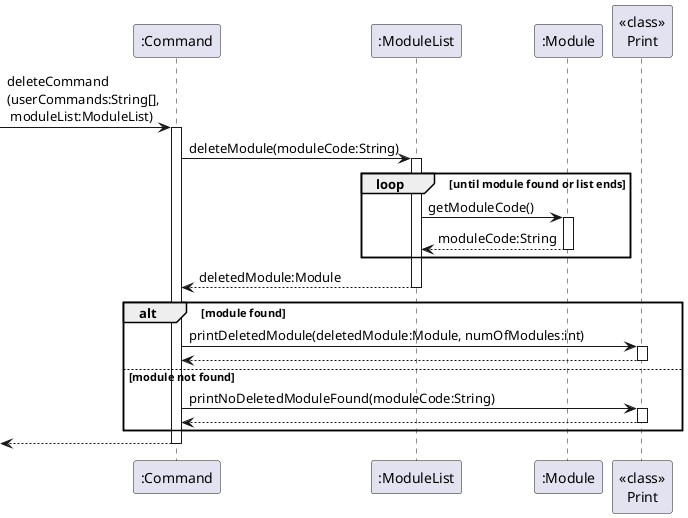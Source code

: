 @startuml

participant ":Command" as Command
participant ":ModuleList" as ML
participant ":Module" as Mod
participant "<<class>>\nPrint" as Print

[->Command : deleteCommand\n(userCommands:String[],\n moduleList:ModuleList)
activate Command
Command->ML : deleteModule(moduleCode:String)
activate ML

loop until module found or list ends
    ML -> Mod : getModuleCode()
    activate Mod
    Mod --> ML : moduleCode:String
    deactivate Mod
end
    ML --> Command : deletedModule:Module
deactivate ML

alt module found
    Command -> Print : printDeletedModule(deletedModule:Module, numOfModules:int)
    activate Print
    Print --> Command
    deactivate Print
else module not found
Command -> Print : printNoDeletedModuleFound(moduleCode:String)
    activate Print
    Print --> Command
    deactivate Print

end

deactivate ML
Command-->[
deactivate Command

@enduml